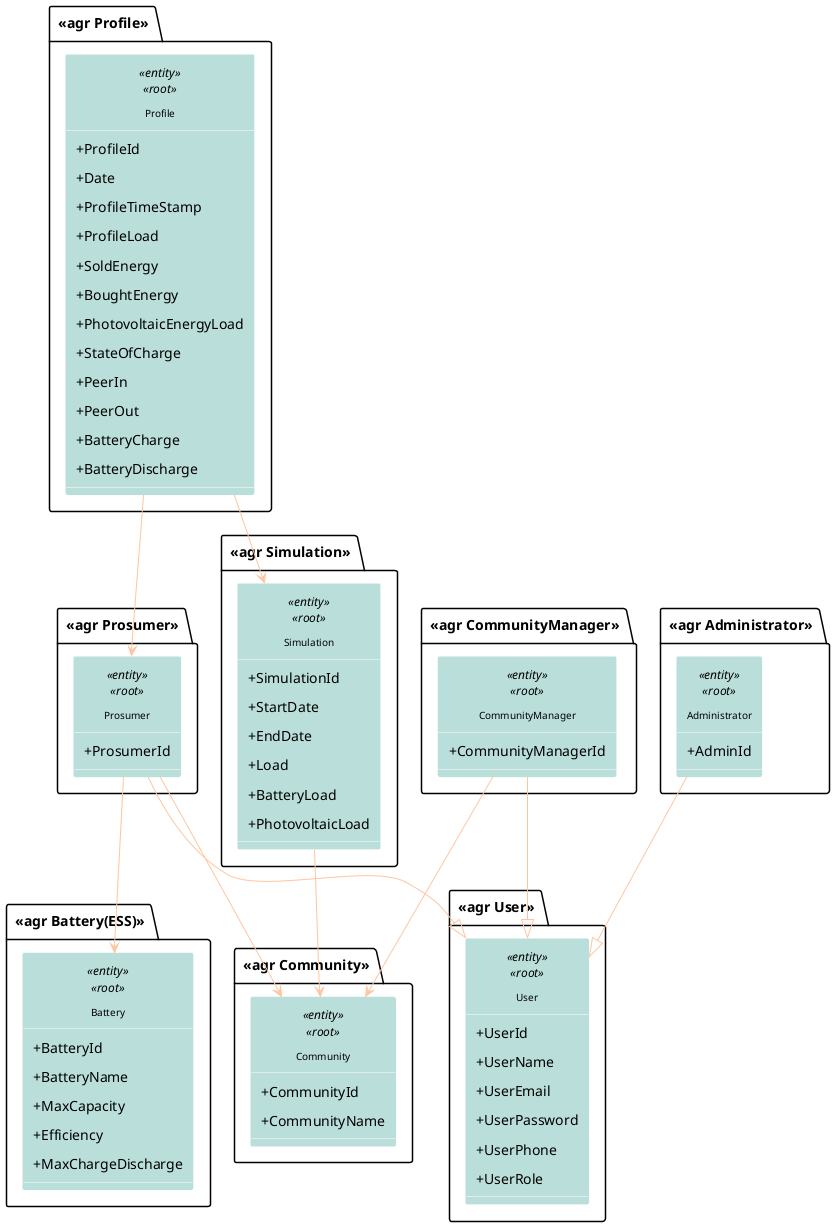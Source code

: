@startuml DDD_compact2

hide circle

skinparam titleBorderRoundCorner 15
skinparam titleFontSize 30
skinparam classAttributeIconSize 0


skinparam nodesep 10
skinparam ranksep 15
skinparam padding 5

skinparam classFontSize 10
skinparam classFontName Arial
skinparam classFontColor black

skinparam class {
  ArrowColor ffc5a1
  BorderColor White
  BackgroundColor badfdb
  BackgroundColor<<Event>> skyblue
  BackgroundColor<<Service>> Moccasin
}

top to bottom direction

package "<<agr Community>>" {
  class Community <<entity>><<root>> {
    +CommunityId
    +CommunityName
  }
}


package "<<agr Simulation>>" {
  class Simulation <<entity>><<root>> {
    +SimulationId
    +StartDate
    +EndDate
    +Load
    +BatteryLoad
    +PhotovoltaicLoad
  }
    Simulation --> Community
}


package "<<agr Profile>>" {
  class Profile <<entity>><<root>> {
    +ProfileId
    +Date
    +ProfileTimeStamp
    +ProfileLoad
    +SoldEnergy
    +BoughtEnergy
    +PhotovoltaicEnergyLoad
    +StateOfCharge
    +PeerIn
    +PeerOut
    +BatteryCharge
    +BatteryDischarge
  }
  Profile --> Simulation
}

package "<<agr User>>" {
  class User <<entity>><<root>> {
    +UserId
    +UserName
    +UserEmail
    +UserPassword
    +UserPhone
    +UserRole
  }
}




package "<<agr Prosumer>>" {
  class Prosumer <<entity>><<root>> {
    +ProsumerId
  }
 
  Prosumer --> Community
   Prosumer --|> User
  Profile --> Prosumer
}

package "<<agr Battery(ESS)>>" {
  class Battery <<entity>><<root>> {
    +BatteryId
    +BatteryName
    +MaxCapacity
    +Efficiency
    +MaxChargeDischarge
  }
  Prosumer --> Battery
}


package "<<agr CommunityManager>>" {
  class CommunityManager <<entity>><<root>> {
    +CommunityManagerId
  }
  CommunityManager --|> User
  CommunityManager --> Community
}

package "<<agr Administrator>>" {
  class Administrator <<entity>><<root>> {
    +AdminId
  }
  Administrator --|> User
}

@enduml
